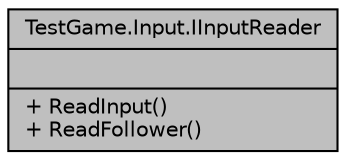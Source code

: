 digraph "TestGame.Input.IInputReader"
{
 // INTERACTIVE_SVG=YES
 // LATEX_PDF_SIZE
  edge [fontname="Helvetica",fontsize="10",labelfontname="Helvetica",labelfontsize="10"];
  node [fontname="Helvetica",fontsize="10",shape=record];
  Node1 [label="{TestGame.Input.IInputReader\n||+ ReadInput()\l+ ReadFollower()\l}",height=0.2,width=0.4,color="black", fillcolor="grey75", style="filled", fontcolor="black",tooltip=" "];
}
